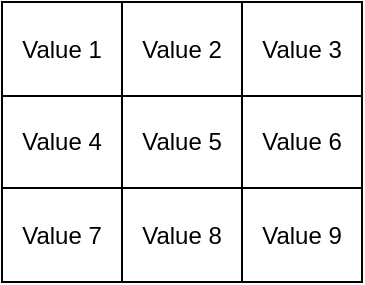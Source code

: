 <mxfile version="26.2.12">
  <diagram name="Page-1" id="uXGTi8KyNME6qBktaG69">
    <mxGraphModel dx="948" dy="652" grid="1" gridSize="10" guides="1" tooltips="1" connect="1" arrows="1" fold="1" page="1" pageScale="1" pageWidth="827" pageHeight="1169" math="0" shadow="0">
      <root>
        <mxCell id="0" />
        <mxCell id="1" parent="0" />
        <mxCell id="-y7EwrqE8m3dQd8asa0K-1" value="" style="childLayout=tableLayout;recursiveResize=0;shadow=0;fillColor=none;" vertex="1" parent="1">
          <mxGeometry x="320" y="270" width="180" height="140" as="geometry" />
        </mxCell>
        <mxCell id="-y7EwrqE8m3dQd8asa0K-2" value="" style="shape=tableRow;horizontal=0;startSize=0;swimlaneHead=0;swimlaneBody=0;top=0;left=0;bottom=0;right=0;dropTarget=0;collapsible=0;recursiveResize=0;expand=0;fontStyle=0;fillColor=none;strokeColor=inherit;" vertex="1" parent="-y7EwrqE8m3dQd8asa0K-1">
          <mxGeometry width="180" height="47" as="geometry" />
        </mxCell>
        <mxCell id="-y7EwrqE8m3dQd8asa0K-3" value="Value 1" style="connectable=0;recursiveResize=0;strokeColor=inherit;fillColor=none;align=center;whiteSpace=wrap;html=1;" vertex="1" parent="-y7EwrqE8m3dQd8asa0K-2">
          <mxGeometry width="60" height="47" as="geometry">
            <mxRectangle width="60" height="47" as="alternateBounds" />
          </mxGeometry>
        </mxCell>
        <mxCell id="-y7EwrqE8m3dQd8asa0K-4" value="Value 2" style="connectable=0;recursiveResize=0;strokeColor=inherit;fillColor=none;align=center;whiteSpace=wrap;html=1;" vertex="1" parent="-y7EwrqE8m3dQd8asa0K-2">
          <mxGeometry x="60" width="60" height="47" as="geometry">
            <mxRectangle width="60" height="47" as="alternateBounds" />
          </mxGeometry>
        </mxCell>
        <mxCell id="-y7EwrqE8m3dQd8asa0K-5" value="Value 3" style="connectable=0;recursiveResize=0;strokeColor=inherit;fillColor=none;align=center;whiteSpace=wrap;html=1;" vertex="1" parent="-y7EwrqE8m3dQd8asa0K-2">
          <mxGeometry x="120" width="60" height="47" as="geometry">
            <mxRectangle width="60" height="47" as="alternateBounds" />
          </mxGeometry>
        </mxCell>
        <mxCell id="-y7EwrqE8m3dQd8asa0K-6" style="shape=tableRow;horizontal=0;startSize=0;swimlaneHead=0;swimlaneBody=0;top=0;left=0;bottom=0;right=0;dropTarget=0;collapsible=0;recursiveResize=0;expand=0;fontStyle=0;fillColor=none;strokeColor=inherit;" vertex="1" parent="-y7EwrqE8m3dQd8asa0K-1">
          <mxGeometry y="47" width="180" height="46" as="geometry" />
        </mxCell>
        <mxCell id="-y7EwrqE8m3dQd8asa0K-7" value="Value 4" style="connectable=0;recursiveResize=0;strokeColor=inherit;fillColor=none;align=center;whiteSpace=wrap;html=1;" vertex="1" parent="-y7EwrqE8m3dQd8asa0K-6">
          <mxGeometry width="60" height="46" as="geometry">
            <mxRectangle width="60" height="46" as="alternateBounds" />
          </mxGeometry>
        </mxCell>
        <mxCell id="-y7EwrqE8m3dQd8asa0K-8" value="Value 5" style="connectable=0;recursiveResize=0;strokeColor=inherit;fillColor=none;align=center;whiteSpace=wrap;html=1;" vertex="1" parent="-y7EwrqE8m3dQd8asa0K-6">
          <mxGeometry x="60" width="60" height="46" as="geometry">
            <mxRectangle width="60" height="46" as="alternateBounds" />
          </mxGeometry>
        </mxCell>
        <mxCell id="-y7EwrqE8m3dQd8asa0K-9" value="Value 6" style="connectable=0;recursiveResize=0;strokeColor=inherit;fillColor=none;align=center;whiteSpace=wrap;html=1;" vertex="1" parent="-y7EwrqE8m3dQd8asa0K-6">
          <mxGeometry x="120" width="60" height="46" as="geometry">
            <mxRectangle width="60" height="46" as="alternateBounds" />
          </mxGeometry>
        </mxCell>
        <mxCell id="-y7EwrqE8m3dQd8asa0K-10" style="shape=tableRow;horizontal=0;startSize=0;swimlaneHead=0;swimlaneBody=0;top=0;left=0;bottom=0;right=0;dropTarget=0;collapsible=0;recursiveResize=0;expand=0;fontStyle=0;fillColor=none;strokeColor=inherit;" vertex="1" parent="-y7EwrqE8m3dQd8asa0K-1">
          <mxGeometry y="93" width="180" height="47" as="geometry" />
        </mxCell>
        <mxCell id="-y7EwrqE8m3dQd8asa0K-11" value="Value 7" style="connectable=0;recursiveResize=0;strokeColor=inherit;fillColor=none;align=center;whiteSpace=wrap;html=1;" vertex="1" parent="-y7EwrqE8m3dQd8asa0K-10">
          <mxGeometry width="60" height="47" as="geometry">
            <mxRectangle width="60" height="47" as="alternateBounds" />
          </mxGeometry>
        </mxCell>
        <mxCell id="-y7EwrqE8m3dQd8asa0K-12" value="Value 8" style="connectable=0;recursiveResize=0;strokeColor=inherit;fillColor=none;align=center;whiteSpace=wrap;html=1;" vertex="1" parent="-y7EwrqE8m3dQd8asa0K-10">
          <mxGeometry x="60" width="60" height="47" as="geometry">
            <mxRectangle width="60" height="47" as="alternateBounds" />
          </mxGeometry>
        </mxCell>
        <mxCell id="-y7EwrqE8m3dQd8asa0K-13" value="Value 9" style="connectable=0;recursiveResize=0;strokeColor=inherit;fillColor=none;align=center;whiteSpace=wrap;html=1;" vertex="1" parent="-y7EwrqE8m3dQd8asa0K-10">
          <mxGeometry x="120" width="60" height="47" as="geometry">
            <mxRectangle width="60" height="47" as="alternateBounds" />
          </mxGeometry>
        </mxCell>
      </root>
    </mxGraphModel>
  </diagram>
</mxfile>

